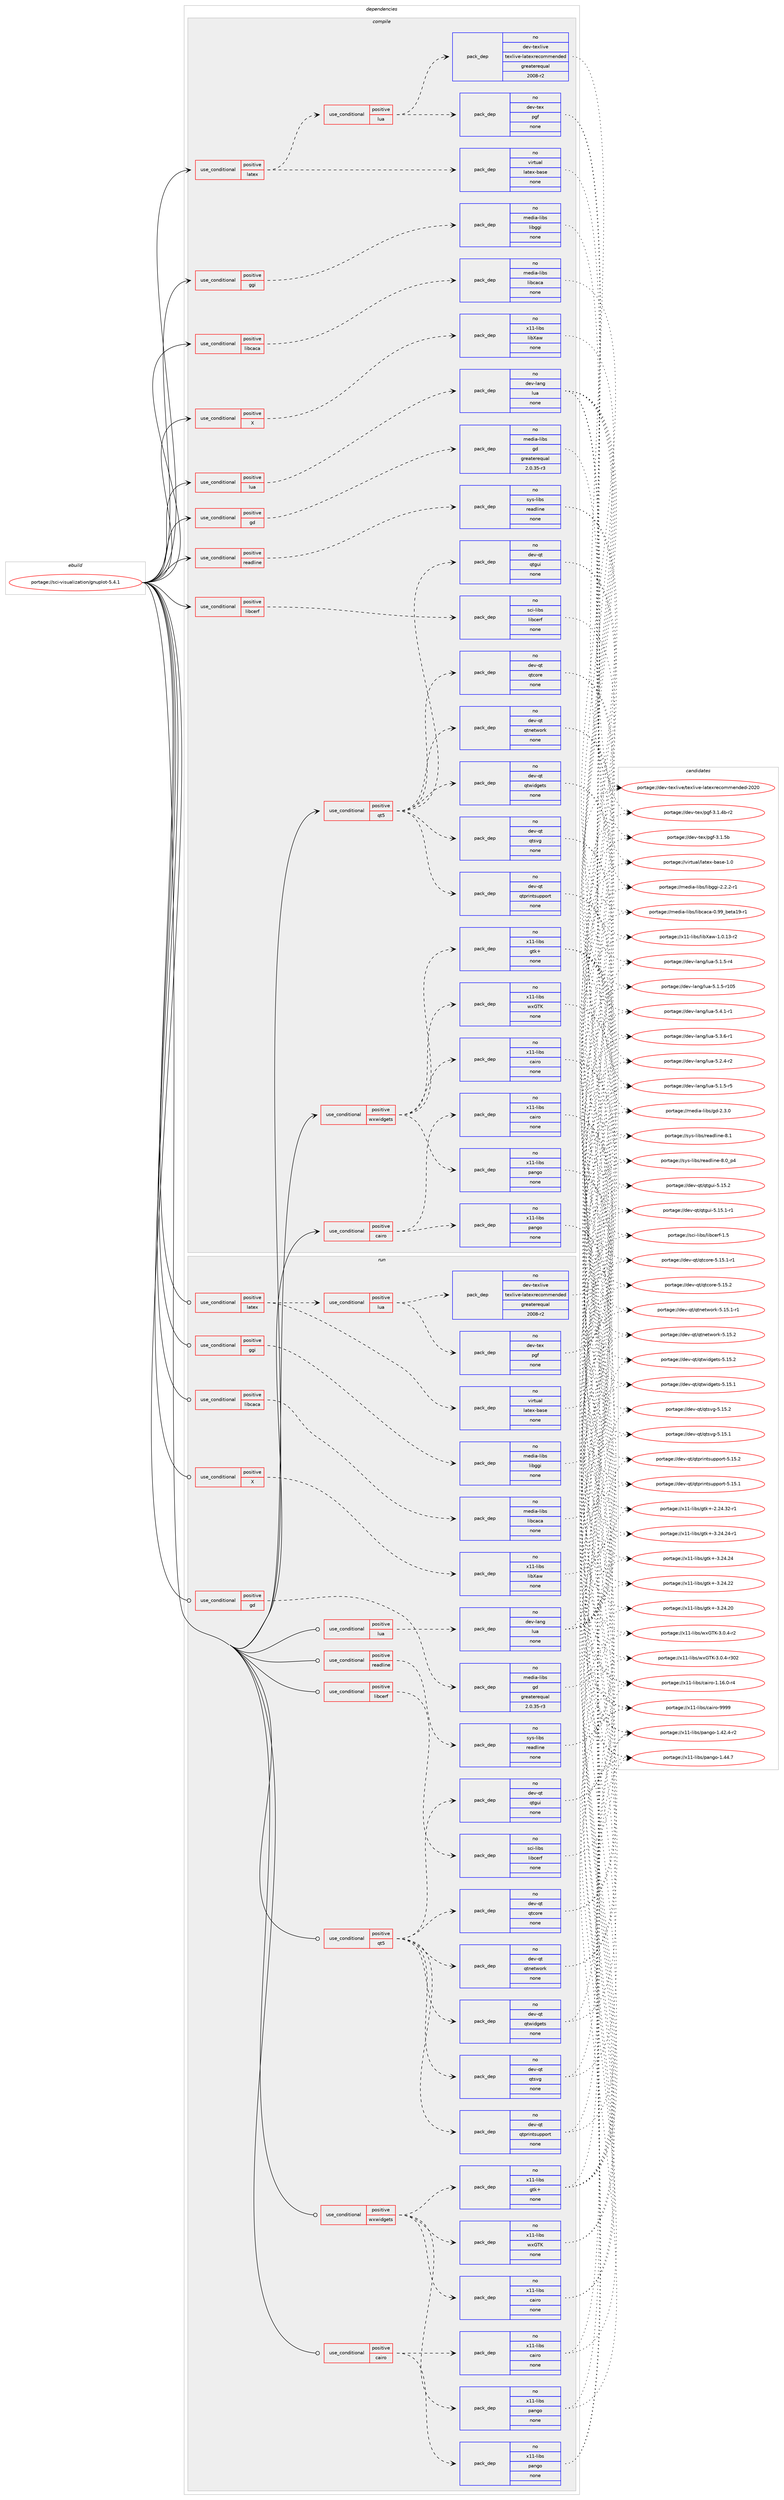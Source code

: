 digraph prolog {

# *************
# Graph options
# *************

newrank=true;
concentrate=true;
compound=true;
graph [rankdir=LR,fontname=Helvetica,fontsize=10,ranksep=1.5];#, ranksep=2.5, nodesep=0.2];
edge  [arrowhead=vee];
node  [fontname=Helvetica,fontsize=10];

# **********
# The ebuild
# **********

subgraph cluster_leftcol {
color=gray;
rank=same;
label=<<i>ebuild</i>>;
id [label="portage://sci-visualization/gnuplot-5.4.1", color=red, width=4, href="../sci-visualization/gnuplot-5.4.1.svg"];
}

# ****************
# The dependencies
# ****************

subgraph cluster_midcol {
color=gray;
label=<<i>dependencies</i>>;
subgraph cluster_compile {
fillcolor="#eeeeee";
style=filled;
label=<<i>compile</i>>;
subgraph cond1344 {
dependency5514 [label=<<TABLE BORDER="0" CELLBORDER="1" CELLSPACING="0" CELLPADDING="4"><TR><TD ROWSPAN="3" CELLPADDING="10">use_conditional</TD></TR><TR><TD>positive</TD></TR><TR><TD>X</TD></TR></TABLE>>, shape=none, color=red];
subgraph pack4091 {
dependency5515 [label=<<TABLE BORDER="0" CELLBORDER="1" CELLSPACING="0" CELLPADDING="4" WIDTH="220"><TR><TD ROWSPAN="6" CELLPADDING="30">pack_dep</TD></TR><TR><TD WIDTH="110">no</TD></TR><TR><TD>x11-libs</TD></TR><TR><TD>libXaw</TD></TR><TR><TD>none</TD></TR><TR><TD></TD></TR></TABLE>>, shape=none, color=blue];
}
dependency5514:e -> dependency5515:w [weight=20,style="dashed",arrowhead="vee"];
}
id:e -> dependency5514:w [weight=20,style="solid",arrowhead="vee"];
subgraph cond1345 {
dependency5516 [label=<<TABLE BORDER="0" CELLBORDER="1" CELLSPACING="0" CELLPADDING="4"><TR><TD ROWSPAN="3" CELLPADDING="10">use_conditional</TD></TR><TR><TD>positive</TD></TR><TR><TD>cairo</TD></TR></TABLE>>, shape=none, color=red];
subgraph pack4092 {
dependency5517 [label=<<TABLE BORDER="0" CELLBORDER="1" CELLSPACING="0" CELLPADDING="4" WIDTH="220"><TR><TD ROWSPAN="6" CELLPADDING="30">pack_dep</TD></TR><TR><TD WIDTH="110">no</TD></TR><TR><TD>x11-libs</TD></TR><TR><TD>cairo</TD></TR><TR><TD>none</TD></TR><TR><TD></TD></TR></TABLE>>, shape=none, color=blue];
}
dependency5516:e -> dependency5517:w [weight=20,style="dashed",arrowhead="vee"];
subgraph pack4093 {
dependency5518 [label=<<TABLE BORDER="0" CELLBORDER="1" CELLSPACING="0" CELLPADDING="4" WIDTH="220"><TR><TD ROWSPAN="6" CELLPADDING="30">pack_dep</TD></TR><TR><TD WIDTH="110">no</TD></TR><TR><TD>x11-libs</TD></TR><TR><TD>pango</TD></TR><TR><TD>none</TD></TR><TR><TD></TD></TR></TABLE>>, shape=none, color=blue];
}
dependency5516:e -> dependency5518:w [weight=20,style="dashed",arrowhead="vee"];
}
id:e -> dependency5516:w [weight=20,style="solid",arrowhead="vee"];
subgraph cond1346 {
dependency5519 [label=<<TABLE BORDER="0" CELLBORDER="1" CELLSPACING="0" CELLPADDING="4"><TR><TD ROWSPAN="3" CELLPADDING="10">use_conditional</TD></TR><TR><TD>positive</TD></TR><TR><TD>gd</TD></TR></TABLE>>, shape=none, color=red];
subgraph pack4094 {
dependency5520 [label=<<TABLE BORDER="0" CELLBORDER="1" CELLSPACING="0" CELLPADDING="4" WIDTH="220"><TR><TD ROWSPAN="6" CELLPADDING="30">pack_dep</TD></TR><TR><TD WIDTH="110">no</TD></TR><TR><TD>media-libs</TD></TR><TR><TD>gd</TD></TR><TR><TD>greaterequal</TD></TR><TR><TD>2.0.35-r3</TD></TR></TABLE>>, shape=none, color=blue];
}
dependency5519:e -> dependency5520:w [weight=20,style="dashed",arrowhead="vee"];
}
id:e -> dependency5519:w [weight=20,style="solid",arrowhead="vee"];
subgraph cond1347 {
dependency5521 [label=<<TABLE BORDER="0" CELLBORDER="1" CELLSPACING="0" CELLPADDING="4"><TR><TD ROWSPAN="3" CELLPADDING="10">use_conditional</TD></TR><TR><TD>positive</TD></TR><TR><TD>ggi</TD></TR></TABLE>>, shape=none, color=red];
subgraph pack4095 {
dependency5522 [label=<<TABLE BORDER="0" CELLBORDER="1" CELLSPACING="0" CELLPADDING="4" WIDTH="220"><TR><TD ROWSPAN="6" CELLPADDING="30">pack_dep</TD></TR><TR><TD WIDTH="110">no</TD></TR><TR><TD>media-libs</TD></TR><TR><TD>libggi</TD></TR><TR><TD>none</TD></TR><TR><TD></TD></TR></TABLE>>, shape=none, color=blue];
}
dependency5521:e -> dependency5522:w [weight=20,style="dashed",arrowhead="vee"];
}
id:e -> dependency5521:w [weight=20,style="solid",arrowhead="vee"];
subgraph cond1348 {
dependency5523 [label=<<TABLE BORDER="0" CELLBORDER="1" CELLSPACING="0" CELLPADDING="4"><TR><TD ROWSPAN="3" CELLPADDING="10">use_conditional</TD></TR><TR><TD>positive</TD></TR><TR><TD>latex</TD></TR></TABLE>>, shape=none, color=red];
subgraph pack4096 {
dependency5524 [label=<<TABLE BORDER="0" CELLBORDER="1" CELLSPACING="0" CELLPADDING="4" WIDTH="220"><TR><TD ROWSPAN="6" CELLPADDING="30">pack_dep</TD></TR><TR><TD WIDTH="110">no</TD></TR><TR><TD>virtual</TD></TR><TR><TD>latex-base</TD></TR><TR><TD>none</TD></TR><TR><TD></TD></TR></TABLE>>, shape=none, color=blue];
}
dependency5523:e -> dependency5524:w [weight=20,style="dashed",arrowhead="vee"];
subgraph cond1349 {
dependency5525 [label=<<TABLE BORDER="0" CELLBORDER="1" CELLSPACING="0" CELLPADDING="4"><TR><TD ROWSPAN="3" CELLPADDING="10">use_conditional</TD></TR><TR><TD>positive</TD></TR><TR><TD>lua</TD></TR></TABLE>>, shape=none, color=red];
subgraph pack4097 {
dependency5526 [label=<<TABLE BORDER="0" CELLBORDER="1" CELLSPACING="0" CELLPADDING="4" WIDTH="220"><TR><TD ROWSPAN="6" CELLPADDING="30">pack_dep</TD></TR><TR><TD WIDTH="110">no</TD></TR><TR><TD>dev-tex</TD></TR><TR><TD>pgf</TD></TR><TR><TD>none</TD></TR><TR><TD></TD></TR></TABLE>>, shape=none, color=blue];
}
dependency5525:e -> dependency5526:w [weight=20,style="dashed",arrowhead="vee"];
subgraph pack4098 {
dependency5527 [label=<<TABLE BORDER="0" CELLBORDER="1" CELLSPACING="0" CELLPADDING="4" WIDTH="220"><TR><TD ROWSPAN="6" CELLPADDING="30">pack_dep</TD></TR><TR><TD WIDTH="110">no</TD></TR><TR><TD>dev-texlive</TD></TR><TR><TD>texlive-latexrecommended</TD></TR><TR><TD>greaterequal</TD></TR><TR><TD>2008-r2</TD></TR></TABLE>>, shape=none, color=blue];
}
dependency5525:e -> dependency5527:w [weight=20,style="dashed",arrowhead="vee"];
}
dependency5523:e -> dependency5525:w [weight=20,style="dashed",arrowhead="vee"];
}
id:e -> dependency5523:w [weight=20,style="solid",arrowhead="vee"];
subgraph cond1350 {
dependency5528 [label=<<TABLE BORDER="0" CELLBORDER="1" CELLSPACING="0" CELLPADDING="4"><TR><TD ROWSPAN="3" CELLPADDING="10">use_conditional</TD></TR><TR><TD>positive</TD></TR><TR><TD>libcaca</TD></TR></TABLE>>, shape=none, color=red];
subgraph pack4099 {
dependency5529 [label=<<TABLE BORDER="0" CELLBORDER="1" CELLSPACING="0" CELLPADDING="4" WIDTH="220"><TR><TD ROWSPAN="6" CELLPADDING="30">pack_dep</TD></TR><TR><TD WIDTH="110">no</TD></TR><TR><TD>media-libs</TD></TR><TR><TD>libcaca</TD></TR><TR><TD>none</TD></TR><TR><TD></TD></TR></TABLE>>, shape=none, color=blue];
}
dependency5528:e -> dependency5529:w [weight=20,style="dashed",arrowhead="vee"];
}
id:e -> dependency5528:w [weight=20,style="solid",arrowhead="vee"];
subgraph cond1351 {
dependency5530 [label=<<TABLE BORDER="0" CELLBORDER="1" CELLSPACING="0" CELLPADDING="4"><TR><TD ROWSPAN="3" CELLPADDING="10">use_conditional</TD></TR><TR><TD>positive</TD></TR><TR><TD>libcerf</TD></TR></TABLE>>, shape=none, color=red];
subgraph pack4100 {
dependency5531 [label=<<TABLE BORDER="0" CELLBORDER="1" CELLSPACING="0" CELLPADDING="4" WIDTH="220"><TR><TD ROWSPAN="6" CELLPADDING="30">pack_dep</TD></TR><TR><TD WIDTH="110">no</TD></TR><TR><TD>sci-libs</TD></TR><TR><TD>libcerf</TD></TR><TR><TD>none</TD></TR><TR><TD></TD></TR></TABLE>>, shape=none, color=blue];
}
dependency5530:e -> dependency5531:w [weight=20,style="dashed",arrowhead="vee"];
}
id:e -> dependency5530:w [weight=20,style="solid",arrowhead="vee"];
subgraph cond1352 {
dependency5532 [label=<<TABLE BORDER="0" CELLBORDER="1" CELLSPACING="0" CELLPADDING="4"><TR><TD ROWSPAN="3" CELLPADDING="10">use_conditional</TD></TR><TR><TD>positive</TD></TR><TR><TD>lua</TD></TR></TABLE>>, shape=none, color=red];
subgraph pack4101 {
dependency5533 [label=<<TABLE BORDER="0" CELLBORDER="1" CELLSPACING="0" CELLPADDING="4" WIDTH="220"><TR><TD ROWSPAN="6" CELLPADDING="30">pack_dep</TD></TR><TR><TD WIDTH="110">no</TD></TR><TR><TD>dev-lang</TD></TR><TR><TD>lua</TD></TR><TR><TD>none</TD></TR><TR><TD></TD></TR></TABLE>>, shape=none, color=blue];
}
dependency5532:e -> dependency5533:w [weight=20,style="dashed",arrowhead="vee"];
}
id:e -> dependency5532:w [weight=20,style="solid",arrowhead="vee"];
subgraph cond1353 {
dependency5534 [label=<<TABLE BORDER="0" CELLBORDER="1" CELLSPACING="0" CELLPADDING="4"><TR><TD ROWSPAN="3" CELLPADDING="10">use_conditional</TD></TR><TR><TD>positive</TD></TR><TR><TD>qt5</TD></TR></TABLE>>, shape=none, color=red];
subgraph pack4102 {
dependency5535 [label=<<TABLE BORDER="0" CELLBORDER="1" CELLSPACING="0" CELLPADDING="4" WIDTH="220"><TR><TD ROWSPAN="6" CELLPADDING="30">pack_dep</TD></TR><TR><TD WIDTH="110">no</TD></TR><TR><TD>dev-qt</TD></TR><TR><TD>qtcore</TD></TR><TR><TD>none</TD></TR><TR><TD></TD></TR></TABLE>>, shape=none, color=blue];
}
dependency5534:e -> dependency5535:w [weight=20,style="dashed",arrowhead="vee"];
subgraph pack4103 {
dependency5536 [label=<<TABLE BORDER="0" CELLBORDER="1" CELLSPACING="0" CELLPADDING="4" WIDTH="220"><TR><TD ROWSPAN="6" CELLPADDING="30">pack_dep</TD></TR><TR><TD WIDTH="110">no</TD></TR><TR><TD>dev-qt</TD></TR><TR><TD>qtgui</TD></TR><TR><TD>none</TD></TR><TR><TD></TD></TR></TABLE>>, shape=none, color=blue];
}
dependency5534:e -> dependency5536:w [weight=20,style="dashed",arrowhead="vee"];
subgraph pack4104 {
dependency5537 [label=<<TABLE BORDER="0" CELLBORDER="1" CELLSPACING="0" CELLPADDING="4" WIDTH="220"><TR><TD ROWSPAN="6" CELLPADDING="30">pack_dep</TD></TR><TR><TD WIDTH="110">no</TD></TR><TR><TD>dev-qt</TD></TR><TR><TD>qtnetwork</TD></TR><TR><TD>none</TD></TR><TR><TD></TD></TR></TABLE>>, shape=none, color=blue];
}
dependency5534:e -> dependency5537:w [weight=20,style="dashed",arrowhead="vee"];
subgraph pack4105 {
dependency5538 [label=<<TABLE BORDER="0" CELLBORDER="1" CELLSPACING="0" CELLPADDING="4" WIDTH="220"><TR><TD ROWSPAN="6" CELLPADDING="30">pack_dep</TD></TR><TR><TD WIDTH="110">no</TD></TR><TR><TD>dev-qt</TD></TR><TR><TD>qtprintsupport</TD></TR><TR><TD>none</TD></TR><TR><TD></TD></TR></TABLE>>, shape=none, color=blue];
}
dependency5534:e -> dependency5538:w [weight=20,style="dashed",arrowhead="vee"];
subgraph pack4106 {
dependency5539 [label=<<TABLE BORDER="0" CELLBORDER="1" CELLSPACING="0" CELLPADDING="4" WIDTH="220"><TR><TD ROWSPAN="6" CELLPADDING="30">pack_dep</TD></TR><TR><TD WIDTH="110">no</TD></TR><TR><TD>dev-qt</TD></TR><TR><TD>qtsvg</TD></TR><TR><TD>none</TD></TR><TR><TD></TD></TR></TABLE>>, shape=none, color=blue];
}
dependency5534:e -> dependency5539:w [weight=20,style="dashed",arrowhead="vee"];
subgraph pack4107 {
dependency5540 [label=<<TABLE BORDER="0" CELLBORDER="1" CELLSPACING="0" CELLPADDING="4" WIDTH="220"><TR><TD ROWSPAN="6" CELLPADDING="30">pack_dep</TD></TR><TR><TD WIDTH="110">no</TD></TR><TR><TD>dev-qt</TD></TR><TR><TD>qtwidgets</TD></TR><TR><TD>none</TD></TR><TR><TD></TD></TR></TABLE>>, shape=none, color=blue];
}
dependency5534:e -> dependency5540:w [weight=20,style="dashed",arrowhead="vee"];
}
id:e -> dependency5534:w [weight=20,style="solid",arrowhead="vee"];
subgraph cond1354 {
dependency5541 [label=<<TABLE BORDER="0" CELLBORDER="1" CELLSPACING="0" CELLPADDING="4"><TR><TD ROWSPAN="3" CELLPADDING="10">use_conditional</TD></TR><TR><TD>positive</TD></TR><TR><TD>readline</TD></TR></TABLE>>, shape=none, color=red];
subgraph pack4108 {
dependency5542 [label=<<TABLE BORDER="0" CELLBORDER="1" CELLSPACING="0" CELLPADDING="4" WIDTH="220"><TR><TD ROWSPAN="6" CELLPADDING="30">pack_dep</TD></TR><TR><TD WIDTH="110">no</TD></TR><TR><TD>sys-libs</TD></TR><TR><TD>readline</TD></TR><TR><TD>none</TD></TR><TR><TD></TD></TR></TABLE>>, shape=none, color=blue];
}
dependency5541:e -> dependency5542:w [weight=20,style="dashed",arrowhead="vee"];
}
id:e -> dependency5541:w [weight=20,style="solid",arrowhead="vee"];
subgraph cond1355 {
dependency5543 [label=<<TABLE BORDER="0" CELLBORDER="1" CELLSPACING="0" CELLPADDING="4"><TR><TD ROWSPAN="3" CELLPADDING="10">use_conditional</TD></TR><TR><TD>positive</TD></TR><TR><TD>wxwidgets</TD></TR></TABLE>>, shape=none, color=red];
subgraph pack4109 {
dependency5544 [label=<<TABLE BORDER="0" CELLBORDER="1" CELLSPACING="0" CELLPADDING="4" WIDTH="220"><TR><TD ROWSPAN="6" CELLPADDING="30">pack_dep</TD></TR><TR><TD WIDTH="110">no</TD></TR><TR><TD>x11-libs</TD></TR><TR><TD>wxGTK</TD></TR><TR><TD>none</TD></TR><TR><TD></TD></TR></TABLE>>, shape=none, color=blue];
}
dependency5543:e -> dependency5544:w [weight=20,style="dashed",arrowhead="vee"];
subgraph pack4110 {
dependency5545 [label=<<TABLE BORDER="0" CELLBORDER="1" CELLSPACING="0" CELLPADDING="4" WIDTH="220"><TR><TD ROWSPAN="6" CELLPADDING="30">pack_dep</TD></TR><TR><TD WIDTH="110">no</TD></TR><TR><TD>x11-libs</TD></TR><TR><TD>cairo</TD></TR><TR><TD>none</TD></TR><TR><TD></TD></TR></TABLE>>, shape=none, color=blue];
}
dependency5543:e -> dependency5545:w [weight=20,style="dashed",arrowhead="vee"];
subgraph pack4111 {
dependency5546 [label=<<TABLE BORDER="0" CELLBORDER="1" CELLSPACING="0" CELLPADDING="4" WIDTH="220"><TR><TD ROWSPAN="6" CELLPADDING="30">pack_dep</TD></TR><TR><TD WIDTH="110">no</TD></TR><TR><TD>x11-libs</TD></TR><TR><TD>pango</TD></TR><TR><TD>none</TD></TR><TR><TD></TD></TR></TABLE>>, shape=none, color=blue];
}
dependency5543:e -> dependency5546:w [weight=20,style="dashed",arrowhead="vee"];
subgraph pack4112 {
dependency5547 [label=<<TABLE BORDER="0" CELLBORDER="1" CELLSPACING="0" CELLPADDING="4" WIDTH="220"><TR><TD ROWSPAN="6" CELLPADDING="30">pack_dep</TD></TR><TR><TD WIDTH="110">no</TD></TR><TR><TD>x11-libs</TD></TR><TR><TD>gtk+</TD></TR><TR><TD>none</TD></TR><TR><TD></TD></TR></TABLE>>, shape=none, color=blue];
}
dependency5543:e -> dependency5547:w [weight=20,style="dashed",arrowhead="vee"];
}
id:e -> dependency5543:w [weight=20,style="solid",arrowhead="vee"];
}
subgraph cluster_compileandrun {
fillcolor="#eeeeee";
style=filled;
label=<<i>compile and run</i>>;
}
subgraph cluster_run {
fillcolor="#eeeeee";
style=filled;
label=<<i>run</i>>;
subgraph cond1356 {
dependency5548 [label=<<TABLE BORDER="0" CELLBORDER="1" CELLSPACING="0" CELLPADDING="4"><TR><TD ROWSPAN="3" CELLPADDING="10">use_conditional</TD></TR><TR><TD>positive</TD></TR><TR><TD>X</TD></TR></TABLE>>, shape=none, color=red];
subgraph pack4113 {
dependency5549 [label=<<TABLE BORDER="0" CELLBORDER="1" CELLSPACING="0" CELLPADDING="4" WIDTH="220"><TR><TD ROWSPAN="6" CELLPADDING="30">pack_dep</TD></TR><TR><TD WIDTH="110">no</TD></TR><TR><TD>x11-libs</TD></TR><TR><TD>libXaw</TD></TR><TR><TD>none</TD></TR><TR><TD></TD></TR></TABLE>>, shape=none, color=blue];
}
dependency5548:e -> dependency5549:w [weight=20,style="dashed",arrowhead="vee"];
}
id:e -> dependency5548:w [weight=20,style="solid",arrowhead="odot"];
subgraph cond1357 {
dependency5550 [label=<<TABLE BORDER="0" CELLBORDER="1" CELLSPACING="0" CELLPADDING="4"><TR><TD ROWSPAN="3" CELLPADDING="10">use_conditional</TD></TR><TR><TD>positive</TD></TR><TR><TD>cairo</TD></TR></TABLE>>, shape=none, color=red];
subgraph pack4114 {
dependency5551 [label=<<TABLE BORDER="0" CELLBORDER="1" CELLSPACING="0" CELLPADDING="4" WIDTH="220"><TR><TD ROWSPAN="6" CELLPADDING="30">pack_dep</TD></TR><TR><TD WIDTH="110">no</TD></TR><TR><TD>x11-libs</TD></TR><TR><TD>cairo</TD></TR><TR><TD>none</TD></TR><TR><TD></TD></TR></TABLE>>, shape=none, color=blue];
}
dependency5550:e -> dependency5551:w [weight=20,style="dashed",arrowhead="vee"];
subgraph pack4115 {
dependency5552 [label=<<TABLE BORDER="0" CELLBORDER="1" CELLSPACING="0" CELLPADDING="4" WIDTH="220"><TR><TD ROWSPAN="6" CELLPADDING="30">pack_dep</TD></TR><TR><TD WIDTH="110">no</TD></TR><TR><TD>x11-libs</TD></TR><TR><TD>pango</TD></TR><TR><TD>none</TD></TR><TR><TD></TD></TR></TABLE>>, shape=none, color=blue];
}
dependency5550:e -> dependency5552:w [weight=20,style="dashed",arrowhead="vee"];
}
id:e -> dependency5550:w [weight=20,style="solid",arrowhead="odot"];
subgraph cond1358 {
dependency5553 [label=<<TABLE BORDER="0" CELLBORDER="1" CELLSPACING="0" CELLPADDING="4"><TR><TD ROWSPAN="3" CELLPADDING="10">use_conditional</TD></TR><TR><TD>positive</TD></TR><TR><TD>gd</TD></TR></TABLE>>, shape=none, color=red];
subgraph pack4116 {
dependency5554 [label=<<TABLE BORDER="0" CELLBORDER="1" CELLSPACING="0" CELLPADDING="4" WIDTH="220"><TR><TD ROWSPAN="6" CELLPADDING="30">pack_dep</TD></TR><TR><TD WIDTH="110">no</TD></TR><TR><TD>media-libs</TD></TR><TR><TD>gd</TD></TR><TR><TD>greaterequal</TD></TR><TR><TD>2.0.35-r3</TD></TR></TABLE>>, shape=none, color=blue];
}
dependency5553:e -> dependency5554:w [weight=20,style="dashed",arrowhead="vee"];
}
id:e -> dependency5553:w [weight=20,style="solid",arrowhead="odot"];
subgraph cond1359 {
dependency5555 [label=<<TABLE BORDER="0" CELLBORDER="1" CELLSPACING="0" CELLPADDING="4"><TR><TD ROWSPAN="3" CELLPADDING="10">use_conditional</TD></TR><TR><TD>positive</TD></TR><TR><TD>ggi</TD></TR></TABLE>>, shape=none, color=red];
subgraph pack4117 {
dependency5556 [label=<<TABLE BORDER="0" CELLBORDER="1" CELLSPACING="0" CELLPADDING="4" WIDTH="220"><TR><TD ROWSPAN="6" CELLPADDING="30">pack_dep</TD></TR><TR><TD WIDTH="110">no</TD></TR><TR><TD>media-libs</TD></TR><TR><TD>libggi</TD></TR><TR><TD>none</TD></TR><TR><TD></TD></TR></TABLE>>, shape=none, color=blue];
}
dependency5555:e -> dependency5556:w [weight=20,style="dashed",arrowhead="vee"];
}
id:e -> dependency5555:w [weight=20,style="solid",arrowhead="odot"];
subgraph cond1360 {
dependency5557 [label=<<TABLE BORDER="0" CELLBORDER="1" CELLSPACING="0" CELLPADDING="4"><TR><TD ROWSPAN="3" CELLPADDING="10">use_conditional</TD></TR><TR><TD>positive</TD></TR><TR><TD>latex</TD></TR></TABLE>>, shape=none, color=red];
subgraph pack4118 {
dependency5558 [label=<<TABLE BORDER="0" CELLBORDER="1" CELLSPACING="0" CELLPADDING="4" WIDTH="220"><TR><TD ROWSPAN="6" CELLPADDING="30">pack_dep</TD></TR><TR><TD WIDTH="110">no</TD></TR><TR><TD>virtual</TD></TR><TR><TD>latex-base</TD></TR><TR><TD>none</TD></TR><TR><TD></TD></TR></TABLE>>, shape=none, color=blue];
}
dependency5557:e -> dependency5558:w [weight=20,style="dashed",arrowhead="vee"];
subgraph cond1361 {
dependency5559 [label=<<TABLE BORDER="0" CELLBORDER="1" CELLSPACING="0" CELLPADDING="4"><TR><TD ROWSPAN="3" CELLPADDING="10">use_conditional</TD></TR><TR><TD>positive</TD></TR><TR><TD>lua</TD></TR></TABLE>>, shape=none, color=red];
subgraph pack4119 {
dependency5560 [label=<<TABLE BORDER="0" CELLBORDER="1" CELLSPACING="0" CELLPADDING="4" WIDTH="220"><TR><TD ROWSPAN="6" CELLPADDING="30">pack_dep</TD></TR><TR><TD WIDTH="110">no</TD></TR><TR><TD>dev-tex</TD></TR><TR><TD>pgf</TD></TR><TR><TD>none</TD></TR><TR><TD></TD></TR></TABLE>>, shape=none, color=blue];
}
dependency5559:e -> dependency5560:w [weight=20,style="dashed",arrowhead="vee"];
subgraph pack4120 {
dependency5561 [label=<<TABLE BORDER="0" CELLBORDER="1" CELLSPACING="0" CELLPADDING="4" WIDTH="220"><TR><TD ROWSPAN="6" CELLPADDING="30">pack_dep</TD></TR><TR><TD WIDTH="110">no</TD></TR><TR><TD>dev-texlive</TD></TR><TR><TD>texlive-latexrecommended</TD></TR><TR><TD>greaterequal</TD></TR><TR><TD>2008-r2</TD></TR></TABLE>>, shape=none, color=blue];
}
dependency5559:e -> dependency5561:w [weight=20,style="dashed",arrowhead="vee"];
}
dependency5557:e -> dependency5559:w [weight=20,style="dashed",arrowhead="vee"];
}
id:e -> dependency5557:w [weight=20,style="solid",arrowhead="odot"];
subgraph cond1362 {
dependency5562 [label=<<TABLE BORDER="0" CELLBORDER="1" CELLSPACING="0" CELLPADDING="4"><TR><TD ROWSPAN="3" CELLPADDING="10">use_conditional</TD></TR><TR><TD>positive</TD></TR><TR><TD>libcaca</TD></TR></TABLE>>, shape=none, color=red];
subgraph pack4121 {
dependency5563 [label=<<TABLE BORDER="0" CELLBORDER="1" CELLSPACING="0" CELLPADDING="4" WIDTH="220"><TR><TD ROWSPAN="6" CELLPADDING="30">pack_dep</TD></TR><TR><TD WIDTH="110">no</TD></TR><TR><TD>media-libs</TD></TR><TR><TD>libcaca</TD></TR><TR><TD>none</TD></TR><TR><TD></TD></TR></TABLE>>, shape=none, color=blue];
}
dependency5562:e -> dependency5563:w [weight=20,style="dashed",arrowhead="vee"];
}
id:e -> dependency5562:w [weight=20,style="solid",arrowhead="odot"];
subgraph cond1363 {
dependency5564 [label=<<TABLE BORDER="0" CELLBORDER="1" CELLSPACING="0" CELLPADDING="4"><TR><TD ROWSPAN="3" CELLPADDING="10">use_conditional</TD></TR><TR><TD>positive</TD></TR><TR><TD>libcerf</TD></TR></TABLE>>, shape=none, color=red];
subgraph pack4122 {
dependency5565 [label=<<TABLE BORDER="0" CELLBORDER="1" CELLSPACING="0" CELLPADDING="4" WIDTH="220"><TR><TD ROWSPAN="6" CELLPADDING="30">pack_dep</TD></TR><TR><TD WIDTH="110">no</TD></TR><TR><TD>sci-libs</TD></TR><TR><TD>libcerf</TD></TR><TR><TD>none</TD></TR><TR><TD></TD></TR></TABLE>>, shape=none, color=blue];
}
dependency5564:e -> dependency5565:w [weight=20,style="dashed",arrowhead="vee"];
}
id:e -> dependency5564:w [weight=20,style="solid",arrowhead="odot"];
subgraph cond1364 {
dependency5566 [label=<<TABLE BORDER="0" CELLBORDER="1" CELLSPACING="0" CELLPADDING="4"><TR><TD ROWSPAN="3" CELLPADDING="10">use_conditional</TD></TR><TR><TD>positive</TD></TR><TR><TD>lua</TD></TR></TABLE>>, shape=none, color=red];
subgraph pack4123 {
dependency5567 [label=<<TABLE BORDER="0" CELLBORDER="1" CELLSPACING="0" CELLPADDING="4" WIDTH="220"><TR><TD ROWSPAN="6" CELLPADDING="30">pack_dep</TD></TR><TR><TD WIDTH="110">no</TD></TR><TR><TD>dev-lang</TD></TR><TR><TD>lua</TD></TR><TR><TD>none</TD></TR><TR><TD></TD></TR></TABLE>>, shape=none, color=blue];
}
dependency5566:e -> dependency5567:w [weight=20,style="dashed",arrowhead="vee"];
}
id:e -> dependency5566:w [weight=20,style="solid",arrowhead="odot"];
subgraph cond1365 {
dependency5568 [label=<<TABLE BORDER="0" CELLBORDER="1" CELLSPACING="0" CELLPADDING="4"><TR><TD ROWSPAN="3" CELLPADDING="10">use_conditional</TD></TR><TR><TD>positive</TD></TR><TR><TD>qt5</TD></TR></TABLE>>, shape=none, color=red];
subgraph pack4124 {
dependency5569 [label=<<TABLE BORDER="0" CELLBORDER="1" CELLSPACING="0" CELLPADDING="4" WIDTH="220"><TR><TD ROWSPAN="6" CELLPADDING="30">pack_dep</TD></TR><TR><TD WIDTH="110">no</TD></TR><TR><TD>dev-qt</TD></TR><TR><TD>qtcore</TD></TR><TR><TD>none</TD></TR><TR><TD></TD></TR></TABLE>>, shape=none, color=blue];
}
dependency5568:e -> dependency5569:w [weight=20,style="dashed",arrowhead="vee"];
subgraph pack4125 {
dependency5570 [label=<<TABLE BORDER="0" CELLBORDER="1" CELLSPACING="0" CELLPADDING="4" WIDTH="220"><TR><TD ROWSPAN="6" CELLPADDING="30">pack_dep</TD></TR><TR><TD WIDTH="110">no</TD></TR><TR><TD>dev-qt</TD></TR><TR><TD>qtgui</TD></TR><TR><TD>none</TD></TR><TR><TD></TD></TR></TABLE>>, shape=none, color=blue];
}
dependency5568:e -> dependency5570:w [weight=20,style="dashed",arrowhead="vee"];
subgraph pack4126 {
dependency5571 [label=<<TABLE BORDER="0" CELLBORDER="1" CELLSPACING="0" CELLPADDING="4" WIDTH="220"><TR><TD ROWSPAN="6" CELLPADDING="30">pack_dep</TD></TR><TR><TD WIDTH="110">no</TD></TR><TR><TD>dev-qt</TD></TR><TR><TD>qtnetwork</TD></TR><TR><TD>none</TD></TR><TR><TD></TD></TR></TABLE>>, shape=none, color=blue];
}
dependency5568:e -> dependency5571:w [weight=20,style="dashed",arrowhead="vee"];
subgraph pack4127 {
dependency5572 [label=<<TABLE BORDER="0" CELLBORDER="1" CELLSPACING="0" CELLPADDING="4" WIDTH="220"><TR><TD ROWSPAN="6" CELLPADDING="30">pack_dep</TD></TR><TR><TD WIDTH="110">no</TD></TR><TR><TD>dev-qt</TD></TR><TR><TD>qtprintsupport</TD></TR><TR><TD>none</TD></TR><TR><TD></TD></TR></TABLE>>, shape=none, color=blue];
}
dependency5568:e -> dependency5572:w [weight=20,style="dashed",arrowhead="vee"];
subgraph pack4128 {
dependency5573 [label=<<TABLE BORDER="0" CELLBORDER="1" CELLSPACING="0" CELLPADDING="4" WIDTH="220"><TR><TD ROWSPAN="6" CELLPADDING="30">pack_dep</TD></TR><TR><TD WIDTH="110">no</TD></TR><TR><TD>dev-qt</TD></TR><TR><TD>qtsvg</TD></TR><TR><TD>none</TD></TR><TR><TD></TD></TR></TABLE>>, shape=none, color=blue];
}
dependency5568:e -> dependency5573:w [weight=20,style="dashed",arrowhead="vee"];
subgraph pack4129 {
dependency5574 [label=<<TABLE BORDER="0" CELLBORDER="1" CELLSPACING="0" CELLPADDING="4" WIDTH="220"><TR><TD ROWSPAN="6" CELLPADDING="30">pack_dep</TD></TR><TR><TD WIDTH="110">no</TD></TR><TR><TD>dev-qt</TD></TR><TR><TD>qtwidgets</TD></TR><TR><TD>none</TD></TR><TR><TD></TD></TR></TABLE>>, shape=none, color=blue];
}
dependency5568:e -> dependency5574:w [weight=20,style="dashed",arrowhead="vee"];
}
id:e -> dependency5568:w [weight=20,style="solid",arrowhead="odot"];
subgraph cond1366 {
dependency5575 [label=<<TABLE BORDER="0" CELLBORDER="1" CELLSPACING="0" CELLPADDING="4"><TR><TD ROWSPAN="3" CELLPADDING="10">use_conditional</TD></TR><TR><TD>positive</TD></TR><TR><TD>readline</TD></TR></TABLE>>, shape=none, color=red];
subgraph pack4130 {
dependency5576 [label=<<TABLE BORDER="0" CELLBORDER="1" CELLSPACING="0" CELLPADDING="4" WIDTH="220"><TR><TD ROWSPAN="6" CELLPADDING="30">pack_dep</TD></TR><TR><TD WIDTH="110">no</TD></TR><TR><TD>sys-libs</TD></TR><TR><TD>readline</TD></TR><TR><TD>none</TD></TR><TR><TD></TD></TR></TABLE>>, shape=none, color=blue];
}
dependency5575:e -> dependency5576:w [weight=20,style="dashed",arrowhead="vee"];
}
id:e -> dependency5575:w [weight=20,style="solid",arrowhead="odot"];
subgraph cond1367 {
dependency5577 [label=<<TABLE BORDER="0" CELLBORDER="1" CELLSPACING="0" CELLPADDING="4"><TR><TD ROWSPAN="3" CELLPADDING="10">use_conditional</TD></TR><TR><TD>positive</TD></TR><TR><TD>wxwidgets</TD></TR></TABLE>>, shape=none, color=red];
subgraph pack4131 {
dependency5578 [label=<<TABLE BORDER="0" CELLBORDER="1" CELLSPACING="0" CELLPADDING="4" WIDTH="220"><TR><TD ROWSPAN="6" CELLPADDING="30">pack_dep</TD></TR><TR><TD WIDTH="110">no</TD></TR><TR><TD>x11-libs</TD></TR><TR><TD>wxGTK</TD></TR><TR><TD>none</TD></TR><TR><TD></TD></TR></TABLE>>, shape=none, color=blue];
}
dependency5577:e -> dependency5578:w [weight=20,style="dashed",arrowhead="vee"];
subgraph pack4132 {
dependency5579 [label=<<TABLE BORDER="0" CELLBORDER="1" CELLSPACING="0" CELLPADDING="4" WIDTH="220"><TR><TD ROWSPAN="6" CELLPADDING="30">pack_dep</TD></TR><TR><TD WIDTH="110">no</TD></TR><TR><TD>x11-libs</TD></TR><TR><TD>cairo</TD></TR><TR><TD>none</TD></TR><TR><TD></TD></TR></TABLE>>, shape=none, color=blue];
}
dependency5577:e -> dependency5579:w [weight=20,style="dashed",arrowhead="vee"];
subgraph pack4133 {
dependency5580 [label=<<TABLE BORDER="0" CELLBORDER="1" CELLSPACING="0" CELLPADDING="4" WIDTH="220"><TR><TD ROWSPAN="6" CELLPADDING="30">pack_dep</TD></TR><TR><TD WIDTH="110">no</TD></TR><TR><TD>x11-libs</TD></TR><TR><TD>pango</TD></TR><TR><TD>none</TD></TR><TR><TD></TD></TR></TABLE>>, shape=none, color=blue];
}
dependency5577:e -> dependency5580:w [weight=20,style="dashed",arrowhead="vee"];
subgraph pack4134 {
dependency5581 [label=<<TABLE BORDER="0" CELLBORDER="1" CELLSPACING="0" CELLPADDING="4" WIDTH="220"><TR><TD ROWSPAN="6" CELLPADDING="30">pack_dep</TD></TR><TR><TD WIDTH="110">no</TD></TR><TR><TD>x11-libs</TD></TR><TR><TD>gtk+</TD></TR><TR><TD>none</TD></TR><TR><TD></TD></TR></TABLE>>, shape=none, color=blue];
}
dependency5577:e -> dependency5581:w [weight=20,style="dashed",arrowhead="vee"];
}
id:e -> dependency5577:w [weight=20,style="solid",arrowhead="odot"];
}
}

# **************
# The candidates
# **************

subgraph cluster_choices {
rank=same;
color=gray;
label=<<i>candidates</i>>;

subgraph choice4091 {
color=black;
nodesep=1;
choice1204949451081059811547108105988897119454946484649514511450 [label="portage://x11-libs/libXaw-1.0.13-r2", color=red, width=4,href="../x11-libs/libXaw-1.0.13-r2.svg"];
dependency5515:e -> choice1204949451081059811547108105988897119454946484649514511450:w [style=dotted,weight="100"];
}
subgraph choice4092 {
color=black;
nodesep=1;
choice120494945108105981154799971051141114557575757 [label="portage://x11-libs/cairo-9999", color=red, width=4,href="../x11-libs/cairo-9999.svg"];
choice12049494510810598115479997105114111454946495446484511452 [label="portage://x11-libs/cairo-1.16.0-r4", color=red, width=4,href="../x11-libs/cairo-1.16.0-r4.svg"];
dependency5517:e -> choice120494945108105981154799971051141114557575757:w [style=dotted,weight="100"];
dependency5517:e -> choice12049494510810598115479997105114111454946495446484511452:w [style=dotted,weight="100"];
}
subgraph choice4093 {
color=black;
nodesep=1;
choice12049494510810598115471129711010311145494652524655 [label="portage://x11-libs/pango-1.44.7", color=red, width=4,href="../x11-libs/pango-1.44.7.svg"];
choice120494945108105981154711297110103111454946525046524511450 [label="portage://x11-libs/pango-1.42.4-r2", color=red, width=4,href="../x11-libs/pango-1.42.4-r2.svg"];
dependency5518:e -> choice12049494510810598115471129711010311145494652524655:w [style=dotted,weight="100"];
dependency5518:e -> choice120494945108105981154711297110103111454946525046524511450:w [style=dotted,weight="100"];
}
subgraph choice4094 {
color=black;
nodesep=1;
choice10910110010597451081059811547103100455046514648 [label="portage://media-libs/gd-2.3.0", color=red, width=4,href="../media-libs/gd-2.3.0.svg"];
dependency5520:e -> choice10910110010597451081059811547103100455046514648:w [style=dotted,weight="100"];
}
subgraph choice4095 {
color=black;
nodesep=1;
choice10910110010597451081059811547108105981031031054550465046504511449 [label="portage://media-libs/libggi-2.2.2-r1", color=red, width=4,href="../media-libs/libggi-2.2.2-r1.svg"];
dependency5522:e -> choice10910110010597451081059811547108105981031031054550465046504511449:w [style=dotted,weight="100"];
}
subgraph choice4096 {
color=black;
nodesep=1;
choice11810511411611797108471089711610112045989711510145494648 [label="portage://virtual/latex-base-1.0", color=red, width=4,href="../virtual/latex-base-1.0.svg"];
dependency5524:e -> choice11810511411611797108471089711610112045989711510145494648:w [style=dotted,weight="100"];
}
subgraph choice4097 {
color=black;
nodesep=1;
choice100101118451161011204711210310245514649465398 [label="portage://dev-tex/pgf-3.1.5b", color=red, width=4,href="../dev-tex/pgf-3.1.5b.svg"];
choice1001011184511610112047112103102455146494652984511450 [label="portage://dev-tex/pgf-3.1.4b-r2", color=red, width=4,href="../dev-tex/pgf-3.1.4b-r2.svg"];
dependency5526:e -> choice100101118451161011204711210310245514649465398:w [style=dotted,weight="100"];
dependency5526:e -> choice1001011184511610112047112103102455146494652984511450:w [style=dotted,weight="100"];
}
subgraph choice4098 {
color=black;
nodesep=1;
choice10010111845116101120108105118101471161011201081051181014510897116101120114101991111091091011101001011004550485048 [label="portage://dev-texlive/texlive-latexrecommended-2020", color=red, width=4,href="../dev-texlive/texlive-latexrecommended-2020.svg"];
dependency5527:e -> choice10010111845116101120108105118101471161011201081051181014510897116101120114101991111091091011101001011004550485048:w [style=dotted,weight="100"];
}
subgraph choice4099 {
color=black;
nodesep=1;
choice109101100105974510810598115471081059899979997454846575795981011169749574511449 [label="portage://media-libs/libcaca-0.99_beta19-r1", color=red, width=4,href="../media-libs/libcaca-0.99_beta19-r1.svg"];
dependency5529:e -> choice109101100105974510810598115471081059899979997454846575795981011169749574511449:w [style=dotted,weight="100"];
}
subgraph choice4100 {
color=black;
nodesep=1;
choice11599105451081059811547108105989910111410245494653 [label="portage://sci-libs/libcerf-1.5", color=red, width=4,href="../sci-libs/libcerf-1.5.svg"];
dependency5531:e -> choice11599105451081059811547108105989910111410245494653:w [style=dotted,weight="100"];
}
subgraph choice4101 {
color=black;
nodesep=1;
choice100101118451089711010347108117974553465246494511449 [label="portage://dev-lang/lua-5.4.1-r1", color=red, width=4,href="../dev-lang/lua-5.4.1-r1.svg"];
choice100101118451089711010347108117974553465146544511449 [label="portage://dev-lang/lua-5.3.6-r1", color=red, width=4,href="../dev-lang/lua-5.3.6-r1.svg"];
choice100101118451089711010347108117974553465046524511450 [label="portage://dev-lang/lua-5.2.4-r2", color=red, width=4,href="../dev-lang/lua-5.2.4-r2.svg"];
choice100101118451089711010347108117974553464946534511453 [label="portage://dev-lang/lua-5.1.5-r5", color=red, width=4,href="../dev-lang/lua-5.1.5-r5.svg"];
choice100101118451089711010347108117974553464946534511452 [label="portage://dev-lang/lua-5.1.5-r4", color=red, width=4,href="../dev-lang/lua-5.1.5-r4.svg"];
choice1001011184510897110103471081179745534649465345114494853 [label="portage://dev-lang/lua-5.1.5-r105", color=red, width=4,href="../dev-lang/lua-5.1.5-r105.svg"];
dependency5533:e -> choice100101118451089711010347108117974553465246494511449:w [style=dotted,weight="100"];
dependency5533:e -> choice100101118451089711010347108117974553465146544511449:w [style=dotted,weight="100"];
dependency5533:e -> choice100101118451089711010347108117974553465046524511450:w [style=dotted,weight="100"];
dependency5533:e -> choice100101118451089711010347108117974553464946534511453:w [style=dotted,weight="100"];
dependency5533:e -> choice100101118451089711010347108117974553464946534511452:w [style=dotted,weight="100"];
dependency5533:e -> choice1001011184510897110103471081179745534649465345114494853:w [style=dotted,weight="100"];
}
subgraph choice4102 {
color=black;
nodesep=1;
choice10010111845113116471131169911111410145534649534650 [label="portage://dev-qt/qtcore-5.15.2", color=red, width=4,href="../dev-qt/qtcore-5.15.2.svg"];
choice100101118451131164711311699111114101455346495346494511449 [label="portage://dev-qt/qtcore-5.15.1-r1", color=red, width=4,href="../dev-qt/qtcore-5.15.1-r1.svg"];
dependency5535:e -> choice10010111845113116471131169911111410145534649534650:w [style=dotted,weight="100"];
dependency5535:e -> choice100101118451131164711311699111114101455346495346494511449:w [style=dotted,weight="100"];
}
subgraph choice4103 {
color=black;
nodesep=1;
choice100101118451131164711311610311710545534649534650 [label="portage://dev-qt/qtgui-5.15.2", color=red, width=4,href="../dev-qt/qtgui-5.15.2.svg"];
choice1001011184511311647113116103117105455346495346494511449 [label="portage://dev-qt/qtgui-5.15.1-r1", color=red, width=4,href="../dev-qt/qtgui-5.15.1-r1.svg"];
dependency5536:e -> choice100101118451131164711311610311710545534649534650:w [style=dotted,weight="100"];
dependency5536:e -> choice1001011184511311647113116103117105455346495346494511449:w [style=dotted,weight="100"];
}
subgraph choice4104 {
color=black;
nodesep=1;
choice100101118451131164711311611010111611911111410745534649534650 [label="portage://dev-qt/qtnetwork-5.15.2", color=red, width=4,href="../dev-qt/qtnetwork-5.15.2.svg"];
choice1001011184511311647113116110101116119111114107455346495346494511449 [label="portage://dev-qt/qtnetwork-5.15.1-r1", color=red, width=4,href="../dev-qt/qtnetwork-5.15.1-r1.svg"];
dependency5537:e -> choice100101118451131164711311611010111611911111410745534649534650:w [style=dotted,weight="100"];
dependency5537:e -> choice1001011184511311647113116110101116119111114107455346495346494511449:w [style=dotted,weight="100"];
}
subgraph choice4105 {
color=black;
nodesep=1;
choice100101118451131164711311611211410511011611511711211211111411645534649534650 [label="portage://dev-qt/qtprintsupport-5.15.2", color=red, width=4,href="../dev-qt/qtprintsupport-5.15.2.svg"];
choice100101118451131164711311611211410511011611511711211211111411645534649534649 [label="portage://dev-qt/qtprintsupport-5.15.1", color=red, width=4,href="../dev-qt/qtprintsupport-5.15.1.svg"];
dependency5538:e -> choice100101118451131164711311611211410511011611511711211211111411645534649534650:w [style=dotted,weight="100"];
dependency5538:e -> choice100101118451131164711311611211410511011611511711211211111411645534649534649:w [style=dotted,weight="100"];
}
subgraph choice4106 {
color=black;
nodesep=1;
choice100101118451131164711311611511810345534649534650 [label="portage://dev-qt/qtsvg-5.15.2", color=red, width=4,href="../dev-qt/qtsvg-5.15.2.svg"];
choice100101118451131164711311611511810345534649534649 [label="portage://dev-qt/qtsvg-5.15.1", color=red, width=4,href="../dev-qt/qtsvg-5.15.1.svg"];
dependency5539:e -> choice100101118451131164711311611511810345534649534650:w [style=dotted,weight="100"];
dependency5539:e -> choice100101118451131164711311611511810345534649534649:w [style=dotted,weight="100"];
}
subgraph choice4107 {
color=black;
nodesep=1;
choice100101118451131164711311611910510010310111611545534649534650 [label="portage://dev-qt/qtwidgets-5.15.2", color=red, width=4,href="../dev-qt/qtwidgets-5.15.2.svg"];
choice100101118451131164711311611910510010310111611545534649534649 [label="portage://dev-qt/qtwidgets-5.15.1", color=red, width=4,href="../dev-qt/qtwidgets-5.15.1.svg"];
dependency5540:e -> choice100101118451131164711311611910510010310111611545534649534650:w [style=dotted,weight="100"];
dependency5540:e -> choice100101118451131164711311611910510010310111611545534649534649:w [style=dotted,weight="100"];
}
subgraph choice4108 {
color=black;
nodesep=1;
choice1151211154510810598115471141019710010810511010145564649 [label="portage://sys-libs/readline-8.1", color=red, width=4,href="../sys-libs/readline-8.1.svg"];
choice11512111545108105981154711410197100108105110101455646489511252 [label="portage://sys-libs/readline-8.0_p4", color=red, width=4,href="../sys-libs/readline-8.0_p4.svg"];
dependency5542:e -> choice1151211154510810598115471141019710010810511010145564649:w [style=dotted,weight="100"];
dependency5542:e -> choice11512111545108105981154711410197100108105110101455646489511252:w [style=dotted,weight="100"];
}
subgraph choice4109 {
color=black;
nodesep=1;
choice120494945108105981154711912071847545514648465245114514850 [label="portage://x11-libs/wxGTK-3.0.4-r302", color=red, width=4,href="../x11-libs/wxGTK-3.0.4-r302.svg"];
choice12049494510810598115471191207184754551464846524511450 [label="portage://x11-libs/wxGTK-3.0.4-r2", color=red, width=4,href="../x11-libs/wxGTK-3.0.4-r2.svg"];
dependency5544:e -> choice120494945108105981154711912071847545514648465245114514850:w [style=dotted,weight="100"];
dependency5544:e -> choice12049494510810598115471191207184754551464846524511450:w [style=dotted,weight="100"];
}
subgraph choice4110 {
color=black;
nodesep=1;
choice120494945108105981154799971051141114557575757 [label="portage://x11-libs/cairo-9999", color=red, width=4,href="../x11-libs/cairo-9999.svg"];
choice12049494510810598115479997105114111454946495446484511452 [label="portage://x11-libs/cairo-1.16.0-r4", color=red, width=4,href="../x11-libs/cairo-1.16.0-r4.svg"];
dependency5545:e -> choice120494945108105981154799971051141114557575757:w [style=dotted,weight="100"];
dependency5545:e -> choice12049494510810598115479997105114111454946495446484511452:w [style=dotted,weight="100"];
}
subgraph choice4111 {
color=black;
nodesep=1;
choice12049494510810598115471129711010311145494652524655 [label="portage://x11-libs/pango-1.44.7", color=red, width=4,href="../x11-libs/pango-1.44.7.svg"];
choice120494945108105981154711297110103111454946525046524511450 [label="portage://x11-libs/pango-1.42.4-r2", color=red, width=4,href="../x11-libs/pango-1.42.4-r2.svg"];
dependency5546:e -> choice12049494510810598115471129711010311145494652524655:w [style=dotted,weight="100"];
dependency5546:e -> choice120494945108105981154711297110103111454946525046524511450:w [style=dotted,weight="100"];
}
subgraph choice4112 {
color=black;
nodesep=1;
choice12049494510810598115471031161074345514650524650524511449 [label="portage://x11-libs/gtk+-3.24.24-r1", color=red, width=4,href="../x11-libs/gtk+-3.24.24-r1.svg"];
choice1204949451081059811547103116107434551465052465052 [label="portage://x11-libs/gtk+-3.24.24", color=red, width=4,href="../x11-libs/gtk+-3.24.24.svg"];
choice1204949451081059811547103116107434551465052465050 [label="portage://x11-libs/gtk+-3.24.22", color=red, width=4,href="../x11-libs/gtk+-3.24.22.svg"];
choice1204949451081059811547103116107434551465052465048 [label="portage://x11-libs/gtk+-3.24.20", color=red, width=4,href="../x11-libs/gtk+-3.24.20.svg"];
choice12049494510810598115471031161074345504650524651504511449 [label="portage://x11-libs/gtk+-2.24.32-r1", color=red, width=4,href="../x11-libs/gtk+-2.24.32-r1.svg"];
dependency5547:e -> choice12049494510810598115471031161074345514650524650524511449:w [style=dotted,weight="100"];
dependency5547:e -> choice1204949451081059811547103116107434551465052465052:w [style=dotted,weight="100"];
dependency5547:e -> choice1204949451081059811547103116107434551465052465050:w [style=dotted,weight="100"];
dependency5547:e -> choice1204949451081059811547103116107434551465052465048:w [style=dotted,weight="100"];
dependency5547:e -> choice12049494510810598115471031161074345504650524651504511449:w [style=dotted,weight="100"];
}
subgraph choice4113 {
color=black;
nodesep=1;
choice1204949451081059811547108105988897119454946484649514511450 [label="portage://x11-libs/libXaw-1.0.13-r2", color=red, width=4,href="../x11-libs/libXaw-1.0.13-r2.svg"];
dependency5549:e -> choice1204949451081059811547108105988897119454946484649514511450:w [style=dotted,weight="100"];
}
subgraph choice4114 {
color=black;
nodesep=1;
choice120494945108105981154799971051141114557575757 [label="portage://x11-libs/cairo-9999", color=red, width=4,href="../x11-libs/cairo-9999.svg"];
choice12049494510810598115479997105114111454946495446484511452 [label="portage://x11-libs/cairo-1.16.0-r4", color=red, width=4,href="../x11-libs/cairo-1.16.0-r4.svg"];
dependency5551:e -> choice120494945108105981154799971051141114557575757:w [style=dotted,weight="100"];
dependency5551:e -> choice12049494510810598115479997105114111454946495446484511452:w [style=dotted,weight="100"];
}
subgraph choice4115 {
color=black;
nodesep=1;
choice12049494510810598115471129711010311145494652524655 [label="portage://x11-libs/pango-1.44.7", color=red, width=4,href="../x11-libs/pango-1.44.7.svg"];
choice120494945108105981154711297110103111454946525046524511450 [label="portage://x11-libs/pango-1.42.4-r2", color=red, width=4,href="../x11-libs/pango-1.42.4-r2.svg"];
dependency5552:e -> choice12049494510810598115471129711010311145494652524655:w [style=dotted,weight="100"];
dependency5552:e -> choice120494945108105981154711297110103111454946525046524511450:w [style=dotted,weight="100"];
}
subgraph choice4116 {
color=black;
nodesep=1;
choice10910110010597451081059811547103100455046514648 [label="portage://media-libs/gd-2.3.0", color=red, width=4,href="../media-libs/gd-2.3.0.svg"];
dependency5554:e -> choice10910110010597451081059811547103100455046514648:w [style=dotted,weight="100"];
}
subgraph choice4117 {
color=black;
nodesep=1;
choice10910110010597451081059811547108105981031031054550465046504511449 [label="portage://media-libs/libggi-2.2.2-r1", color=red, width=4,href="../media-libs/libggi-2.2.2-r1.svg"];
dependency5556:e -> choice10910110010597451081059811547108105981031031054550465046504511449:w [style=dotted,weight="100"];
}
subgraph choice4118 {
color=black;
nodesep=1;
choice11810511411611797108471089711610112045989711510145494648 [label="portage://virtual/latex-base-1.0", color=red, width=4,href="../virtual/latex-base-1.0.svg"];
dependency5558:e -> choice11810511411611797108471089711610112045989711510145494648:w [style=dotted,weight="100"];
}
subgraph choice4119 {
color=black;
nodesep=1;
choice100101118451161011204711210310245514649465398 [label="portage://dev-tex/pgf-3.1.5b", color=red, width=4,href="../dev-tex/pgf-3.1.5b.svg"];
choice1001011184511610112047112103102455146494652984511450 [label="portage://dev-tex/pgf-3.1.4b-r2", color=red, width=4,href="../dev-tex/pgf-3.1.4b-r2.svg"];
dependency5560:e -> choice100101118451161011204711210310245514649465398:w [style=dotted,weight="100"];
dependency5560:e -> choice1001011184511610112047112103102455146494652984511450:w [style=dotted,weight="100"];
}
subgraph choice4120 {
color=black;
nodesep=1;
choice10010111845116101120108105118101471161011201081051181014510897116101120114101991111091091011101001011004550485048 [label="portage://dev-texlive/texlive-latexrecommended-2020", color=red, width=4,href="../dev-texlive/texlive-latexrecommended-2020.svg"];
dependency5561:e -> choice10010111845116101120108105118101471161011201081051181014510897116101120114101991111091091011101001011004550485048:w [style=dotted,weight="100"];
}
subgraph choice4121 {
color=black;
nodesep=1;
choice109101100105974510810598115471081059899979997454846575795981011169749574511449 [label="portage://media-libs/libcaca-0.99_beta19-r1", color=red, width=4,href="../media-libs/libcaca-0.99_beta19-r1.svg"];
dependency5563:e -> choice109101100105974510810598115471081059899979997454846575795981011169749574511449:w [style=dotted,weight="100"];
}
subgraph choice4122 {
color=black;
nodesep=1;
choice11599105451081059811547108105989910111410245494653 [label="portage://sci-libs/libcerf-1.5", color=red, width=4,href="../sci-libs/libcerf-1.5.svg"];
dependency5565:e -> choice11599105451081059811547108105989910111410245494653:w [style=dotted,weight="100"];
}
subgraph choice4123 {
color=black;
nodesep=1;
choice100101118451089711010347108117974553465246494511449 [label="portage://dev-lang/lua-5.4.1-r1", color=red, width=4,href="../dev-lang/lua-5.4.1-r1.svg"];
choice100101118451089711010347108117974553465146544511449 [label="portage://dev-lang/lua-5.3.6-r1", color=red, width=4,href="../dev-lang/lua-5.3.6-r1.svg"];
choice100101118451089711010347108117974553465046524511450 [label="portage://dev-lang/lua-5.2.4-r2", color=red, width=4,href="../dev-lang/lua-5.2.4-r2.svg"];
choice100101118451089711010347108117974553464946534511453 [label="portage://dev-lang/lua-5.1.5-r5", color=red, width=4,href="../dev-lang/lua-5.1.5-r5.svg"];
choice100101118451089711010347108117974553464946534511452 [label="portage://dev-lang/lua-5.1.5-r4", color=red, width=4,href="../dev-lang/lua-5.1.5-r4.svg"];
choice1001011184510897110103471081179745534649465345114494853 [label="portage://dev-lang/lua-5.1.5-r105", color=red, width=4,href="../dev-lang/lua-5.1.5-r105.svg"];
dependency5567:e -> choice100101118451089711010347108117974553465246494511449:w [style=dotted,weight="100"];
dependency5567:e -> choice100101118451089711010347108117974553465146544511449:w [style=dotted,weight="100"];
dependency5567:e -> choice100101118451089711010347108117974553465046524511450:w [style=dotted,weight="100"];
dependency5567:e -> choice100101118451089711010347108117974553464946534511453:w [style=dotted,weight="100"];
dependency5567:e -> choice100101118451089711010347108117974553464946534511452:w [style=dotted,weight="100"];
dependency5567:e -> choice1001011184510897110103471081179745534649465345114494853:w [style=dotted,weight="100"];
}
subgraph choice4124 {
color=black;
nodesep=1;
choice10010111845113116471131169911111410145534649534650 [label="portage://dev-qt/qtcore-5.15.2", color=red, width=4,href="../dev-qt/qtcore-5.15.2.svg"];
choice100101118451131164711311699111114101455346495346494511449 [label="portage://dev-qt/qtcore-5.15.1-r1", color=red, width=4,href="../dev-qt/qtcore-5.15.1-r1.svg"];
dependency5569:e -> choice10010111845113116471131169911111410145534649534650:w [style=dotted,weight="100"];
dependency5569:e -> choice100101118451131164711311699111114101455346495346494511449:w [style=dotted,weight="100"];
}
subgraph choice4125 {
color=black;
nodesep=1;
choice100101118451131164711311610311710545534649534650 [label="portage://dev-qt/qtgui-5.15.2", color=red, width=4,href="../dev-qt/qtgui-5.15.2.svg"];
choice1001011184511311647113116103117105455346495346494511449 [label="portage://dev-qt/qtgui-5.15.1-r1", color=red, width=4,href="../dev-qt/qtgui-5.15.1-r1.svg"];
dependency5570:e -> choice100101118451131164711311610311710545534649534650:w [style=dotted,weight="100"];
dependency5570:e -> choice1001011184511311647113116103117105455346495346494511449:w [style=dotted,weight="100"];
}
subgraph choice4126 {
color=black;
nodesep=1;
choice100101118451131164711311611010111611911111410745534649534650 [label="portage://dev-qt/qtnetwork-5.15.2", color=red, width=4,href="../dev-qt/qtnetwork-5.15.2.svg"];
choice1001011184511311647113116110101116119111114107455346495346494511449 [label="portage://dev-qt/qtnetwork-5.15.1-r1", color=red, width=4,href="../dev-qt/qtnetwork-5.15.1-r1.svg"];
dependency5571:e -> choice100101118451131164711311611010111611911111410745534649534650:w [style=dotted,weight="100"];
dependency5571:e -> choice1001011184511311647113116110101116119111114107455346495346494511449:w [style=dotted,weight="100"];
}
subgraph choice4127 {
color=black;
nodesep=1;
choice100101118451131164711311611211410511011611511711211211111411645534649534650 [label="portage://dev-qt/qtprintsupport-5.15.2", color=red, width=4,href="../dev-qt/qtprintsupport-5.15.2.svg"];
choice100101118451131164711311611211410511011611511711211211111411645534649534649 [label="portage://dev-qt/qtprintsupport-5.15.1", color=red, width=4,href="../dev-qt/qtprintsupport-5.15.1.svg"];
dependency5572:e -> choice100101118451131164711311611211410511011611511711211211111411645534649534650:w [style=dotted,weight="100"];
dependency5572:e -> choice100101118451131164711311611211410511011611511711211211111411645534649534649:w [style=dotted,weight="100"];
}
subgraph choice4128 {
color=black;
nodesep=1;
choice100101118451131164711311611511810345534649534650 [label="portage://dev-qt/qtsvg-5.15.2", color=red, width=4,href="../dev-qt/qtsvg-5.15.2.svg"];
choice100101118451131164711311611511810345534649534649 [label="portage://dev-qt/qtsvg-5.15.1", color=red, width=4,href="../dev-qt/qtsvg-5.15.1.svg"];
dependency5573:e -> choice100101118451131164711311611511810345534649534650:w [style=dotted,weight="100"];
dependency5573:e -> choice100101118451131164711311611511810345534649534649:w [style=dotted,weight="100"];
}
subgraph choice4129 {
color=black;
nodesep=1;
choice100101118451131164711311611910510010310111611545534649534650 [label="portage://dev-qt/qtwidgets-5.15.2", color=red, width=4,href="../dev-qt/qtwidgets-5.15.2.svg"];
choice100101118451131164711311611910510010310111611545534649534649 [label="portage://dev-qt/qtwidgets-5.15.1", color=red, width=4,href="../dev-qt/qtwidgets-5.15.1.svg"];
dependency5574:e -> choice100101118451131164711311611910510010310111611545534649534650:w [style=dotted,weight="100"];
dependency5574:e -> choice100101118451131164711311611910510010310111611545534649534649:w [style=dotted,weight="100"];
}
subgraph choice4130 {
color=black;
nodesep=1;
choice1151211154510810598115471141019710010810511010145564649 [label="portage://sys-libs/readline-8.1", color=red, width=4,href="../sys-libs/readline-8.1.svg"];
choice11512111545108105981154711410197100108105110101455646489511252 [label="portage://sys-libs/readline-8.0_p4", color=red, width=4,href="../sys-libs/readline-8.0_p4.svg"];
dependency5576:e -> choice1151211154510810598115471141019710010810511010145564649:w [style=dotted,weight="100"];
dependency5576:e -> choice11512111545108105981154711410197100108105110101455646489511252:w [style=dotted,weight="100"];
}
subgraph choice4131 {
color=black;
nodesep=1;
choice120494945108105981154711912071847545514648465245114514850 [label="portage://x11-libs/wxGTK-3.0.4-r302", color=red, width=4,href="../x11-libs/wxGTK-3.0.4-r302.svg"];
choice12049494510810598115471191207184754551464846524511450 [label="portage://x11-libs/wxGTK-3.0.4-r2", color=red, width=4,href="../x11-libs/wxGTK-3.0.4-r2.svg"];
dependency5578:e -> choice120494945108105981154711912071847545514648465245114514850:w [style=dotted,weight="100"];
dependency5578:e -> choice12049494510810598115471191207184754551464846524511450:w [style=dotted,weight="100"];
}
subgraph choice4132 {
color=black;
nodesep=1;
choice120494945108105981154799971051141114557575757 [label="portage://x11-libs/cairo-9999", color=red, width=4,href="../x11-libs/cairo-9999.svg"];
choice12049494510810598115479997105114111454946495446484511452 [label="portage://x11-libs/cairo-1.16.0-r4", color=red, width=4,href="../x11-libs/cairo-1.16.0-r4.svg"];
dependency5579:e -> choice120494945108105981154799971051141114557575757:w [style=dotted,weight="100"];
dependency5579:e -> choice12049494510810598115479997105114111454946495446484511452:w [style=dotted,weight="100"];
}
subgraph choice4133 {
color=black;
nodesep=1;
choice12049494510810598115471129711010311145494652524655 [label="portage://x11-libs/pango-1.44.7", color=red, width=4,href="../x11-libs/pango-1.44.7.svg"];
choice120494945108105981154711297110103111454946525046524511450 [label="portage://x11-libs/pango-1.42.4-r2", color=red, width=4,href="../x11-libs/pango-1.42.4-r2.svg"];
dependency5580:e -> choice12049494510810598115471129711010311145494652524655:w [style=dotted,weight="100"];
dependency5580:e -> choice120494945108105981154711297110103111454946525046524511450:w [style=dotted,weight="100"];
}
subgraph choice4134 {
color=black;
nodesep=1;
choice12049494510810598115471031161074345514650524650524511449 [label="portage://x11-libs/gtk+-3.24.24-r1", color=red, width=4,href="../x11-libs/gtk+-3.24.24-r1.svg"];
choice1204949451081059811547103116107434551465052465052 [label="portage://x11-libs/gtk+-3.24.24", color=red, width=4,href="../x11-libs/gtk+-3.24.24.svg"];
choice1204949451081059811547103116107434551465052465050 [label="portage://x11-libs/gtk+-3.24.22", color=red, width=4,href="../x11-libs/gtk+-3.24.22.svg"];
choice1204949451081059811547103116107434551465052465048 [label="portage://x11-libs/gtk+-3.24.20", color=red, width=4,href="../x11-libs/gtk+-3.24.20.svg"];
choice12049494510810598115471031161074345504650524651504511449 [label="portage://x11-libs/gtk+-2.24.32-r1", color=red, width=4,href="../x11-libs/gtk+-2.24.32-r1.svg"];
dependency5581:e -> choice12049494510810598115471031161074345514650524650524511449:w [style=dotted,weight="100"];
dependency5581:e -> choice1204949451081059811547103116107434551465052465052:w [style=dotted,weight="100"];
dependency5581:e -> choice1204949451081059811547103116107434551465052465050:w [style=dotted,weight="100"];
dependency5581:e -> choice1204949451081059811547103116107434551465052465048:w [style=dotted,weight="100"];
dependency5581:e -> choice12049494510810598115471031161074345504650524651504511449:w [style=dotted,weight="100"];
}
}

}
